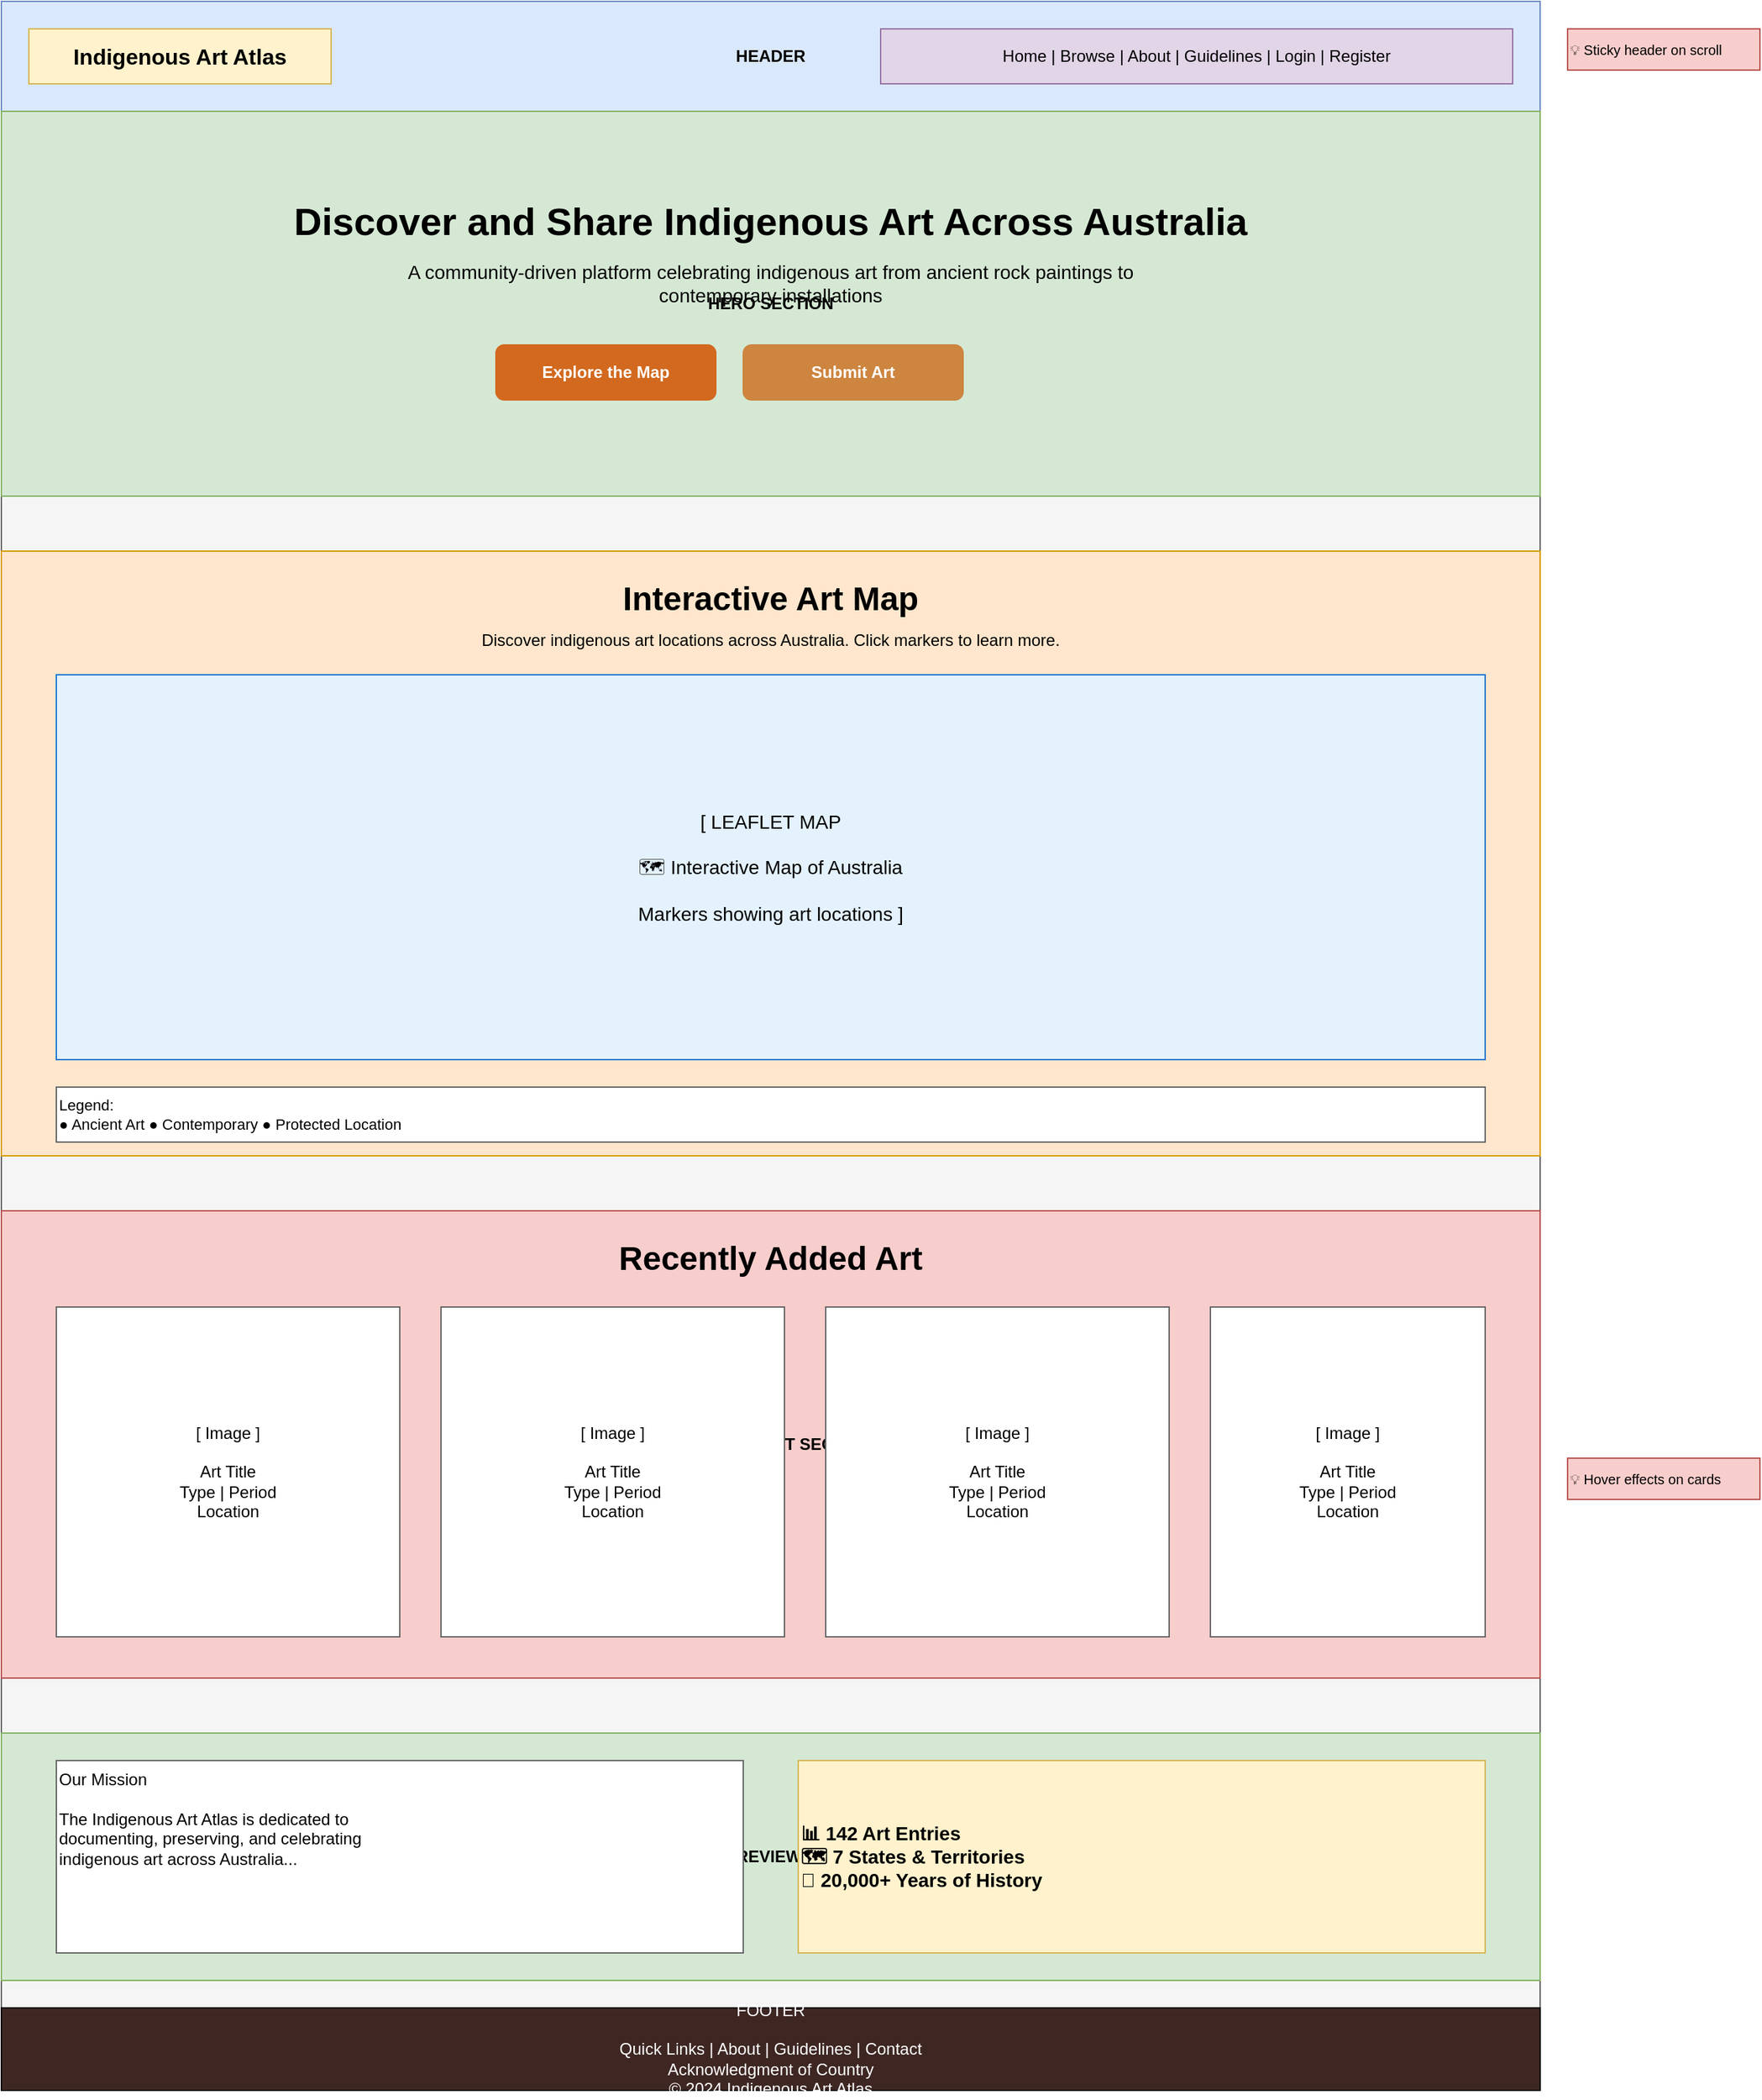 <mxfile>
    <diagram id="homepage" name="Homepage Wireframe">
        <mxGraphModel dx="1434" dy="844" grid="1" gridSize="10" guides="1" tooltips="1" connect="1" arrows="1" fold="1" page="1" pageScale="1" pageWidth="1200" pageHeight="1600" math="0" shadow="0">
            <root>
                <mxCell id="0"/>
                <mxCell id="1" parent="0"/>
                <mxCell id="2" value="" style="rounded=0;whiteSpace=wrap;html=1;fillColor=#f5f5f5;strokeColor=#666666;" vertex="1" parent="1">
                    <mxGeometry x="40" y="40" width="1120" height="1520" as="geometry"/>
                </mxCell>
                <mxCell id="3" value="HEADER" style="rounded=0;whiteSpace=wrap;html=1;fillColor=#dae8fc;strokeColor=#6c8ebf;fontStyle=1" vertex="1" parent="1">
                    <mxGeometry x="40" y="40" width="1120" height="80" as="geometry"/>
                </mxCell>
                <mxCell id="4" value="Indigenous Art Atlas" style="rounded=0;whiteSpace=wrap;html=1;fillColor=#fff2cc;strokeColor=#d6b656;fontStyle=1;fontSize=16;" vertex="1" parent="1">
                    <mxGeometry x="60" y="60" width="220" height="40" as="geometry"/>
                </mxCell>
                <mxCell id="5" value="Home | Browse | About | Guidelines | Login | Register" style="rounded=0;whiteSpace=wrap;html=1;fillColor=#e1d5e7;strokeColor=#9673a6;" vertex="1" parent="1">
                    <mxGeometry x="680" y="60" width="460" height="40" as="geometry"/>
                </mxCell>
                <mxCell id="6" value="HERO SECTION" style="rounded=0;whiteSpace=wrap;html=1;fillColor=#d5e8d4;strokeColor=#82b366;fontStyle=1" vertex="1" parent="1">
                    <mxGeometry x="40" y="120" width="1120" height="280" as="geometry"/>
                </mxCell>
                <mxCell id="7" value="Discover and Share Indigenous Art Across Australia" style="text;html=1;strokeColor=none;fillColor=none;align=center;verticalAlign=middle;whiteSpace=wrap;rounded=0;fontSize=28;fontStyle=1" vertex="1" parent="1">
                    <mxGeometry x="240" y="180" width="720" height="40" as="geometry"/>
                </mxCell>
                <mxCell id="8" value="A community-driven platform celebrating indigenous art from ancient rock paintings to contemporary installations" style="text;html=1;strokeColor=none;fillColor=none;align=center;verticalAlign=middle;whiteSpace=wrap;rounded=0;fontSize=14;" vertex="1" parent="1">
                    <mxGeometry x="300" y="230" width="600" height="30" as="geometry"/>
                </mxCell>
                <mxCell id="9" value="Explore the Map" style="rounded=1;whiteSpace=wrap;html=1;fillColor=#d2691e;strokeColor=#d2691e;fontColor=#ffffff;fontStyle=1" vertex="1" parent="1">
                    <mxGeometry x="400" y="290" width="160" height="40" as="geometry"/>
                </mxCell>
                <mxCell id="10" value="Submit Art" style="rounded=1;whiteSpace=wrap;html=1;fillColor=#cd853f;strokeColor=#cd853f;fontColor=#ffffff;fontStyle=1" vertex="1" parent="1">
                    <mxGeometry x="580" y="290" width="160" height="40" as="geometry"/>
                </mxCell>
                <mxCell id="11" value="INTERACTIVE MAP SECTION" style="rounded=0;whiteSpace=wrap;html=1;fillColor=#ffe6cc;strokeColor=#d79b00;fontStyle=1" vertex="1" parent="1">
                    <mxGeometry x="40" y="440" width="1120" height="440" as="geometry"/>
                </mxCell>
                <mxCell id="12" value="Interactive Art Map" style="text;html=1;strokeColor=none;fillColor=none;align=center;verticalAlign=middle;whiteSpace=wrap;rounded=0;fontSize=24;fontStyle=1" vertex="1" parent="1">
                    <mxGeometry x="440" y="460" width="320" height="30" as="geometry"/>
                </mxCell>
                <mxCell id="13" value="Discover indigenous art locations across Australia. Click markers to learn more." style="text;html=1;strokeColor=none;fillColor=none;align=center;verticalAlign=middle;whiteSpace=wrap;rounded=0;fontSize=12;" vertex="1" parent="1">
                    <mxGeometry x="340" y="495" width="520" height="20" as="geometry"/>
                </mxCell>
                <mxCell id="14" value="[ LEAFLET MAP &#10;&#10;🗺️ Interactive Map of Australia&#10;&#10;Markers showing art locations ]" style="rounded=0;whiteSpace=wrap;html=1;fillColor=#e3f2fd;strokeColor=#1976d2;align=center;fontSize=14;" vertex="1" parent="1">
                    <mxGeometry x="80" y="530" width="1040" height="280" as="geometry"/>
                </mxCell>
                <mxCell id="15" value="Legend:&#10;● Ancient Art  ● Contemporary  ● Protected Location" style="rounded=0;whiteSpace=wrap;html=1;fillColor=#ffffff;strokeColor=#666666;align=left;fontSize=11;" vertex="1" parent="1">
                    <mxGeometry x="80" y="830" width="1040" height="40" as="geometry"/>
                </mxCell>
                <mxCell id="16" value="FEATURED ART SECTION" style="rounded=0;whiteSpace=wrap;html=1;fillColor=#f8cecc;strokeColor=#b85450;fontStyle=1" vertex="1" parent="1">
                    <mxGeometry x="40" y="920" width="1120" height="340" as="geometry"/>
                </mxCell>
                <mxCell id="17" value="Recently Added Art" style="text;html=1;strokeColor=none;fillColor=none;align=center;verticalAlign=middle;whiteSpace=wrap;rounded=0;fontSize=24;fontStyle=1" vertex="1" parent="1">
                    <mxGeometry x="440" y="940" width="320" height="30" as="geometry"/>
                </mxCell>
                <mxCell id="18" value="[ Image ]&#10;&#10;Art Title&#10;Type | Period&#10;Location" style="rounded=0;whiteSpace=wrap;html=1;fillColor=#ffffff;strokeColor=#666666;align=center;" vertex="1" parent="1">
                    <mxGeometry x="80" y="990" width="250" height="240" as="geometry"/>
                </mxCell>
                <mxCell id="19" value="[ Image ]&#10;&#10;Art Title&#10;Type | Period&#10;Location" style="rounded=0;whiteSpace=wrap;html=1;fillColor=#ffffff;strokeColor=#666666;align=center;" vertex="1" parent="1">
                    <mxGeometry x="360" y="990" width="250" height="240" as="geometry"/>
                </mxCell>
                <mxCell id="20" value="[ Image ]&#10;&#10;Art Title&#10;Type | Period&#10;Location" style="rounded=0;whiteSpace=wrap;html=1;fillColor=#ffffff;strokeColor=#666666;align=center;" vertex="1" parent="1">
                    <mxGeometry x="640" y="990" width="250" height="240" as="geometry"/>
                </mxCell>
                <mxCell id="21" value="[ Image ]&#10;&#10;Art Title&#10;Type | Period&#10;Location" style="rounded=0;whiteSpace=wrap;html=1;fillColor=#ffffff;strokeColor=#666666;align=center;" vertex="1" parent="1">
                    <mxGeometry x="920" y="990" width="200" height="240" as="geometry"/>
                </mxCell>
                <mxCell id="22" value="ABOUT PREVIEW SECTION" style="rounded=0;whiteSpace=wrap;html=1;fillColor=#d5e8d4;strokeColor=#82b366;fontStyle=1" vertex="1" parent="1">
                    <mxGeometry x="40" y="1300" width="1120" height="180" as="geometry"/>
                </mxCell>
                <mxCell id="23" value="Our Mission&#10;&#10;The Indigenous Art Atlas is dedicated to&#10;documenting, preserving, and celebrating&#10;indigenous art across Australia..." style="rounded=0;whiteSpace=wrap;html=1;fillColor=#ffffff;strokeColor=#666666;align=left;verticalAlign=top;" vertex="1" parent="1">
                    <mxGeometry x="80" y="1320" width="500" height="140" as="geometry"/>
                </mxCell>
                <mxCell id="24" value="📊 142 Art Entries&#10;🗺️ 7 States &amp; Territories&#10;📅 20,000+ Years of History" style="rounded=0;whiteSpace=wrap;html=1;fillColor=#fff2cc;strokeColor=#d6b656;align=left;fontSize=14;fontStyle=1" vertex="1" parent="1">
                    <mxGeometry x="620" y="1320" width="500" height="140" as="geometry"/>
                </mxCell>
                <mxCell id="25" value="FOOTER&#10;&#10;Quick Links | About | Guidelines | Contact&#10;Acknowledgment of Country&#10;© 2024 Indigenous Art Atlas" style="rounded=0;whiteSpace=wrap;html=1;fillColor=#3e2723;strokeColor=#000000;fontColor=#ffffff;align=center;" vertex="1" parent="1">
                    <mxGeometry x="40" y="1500" width="1120" height="60" as="geometry"/>
                </mxCell>
                <mxCell id="26" value="💡 Sticky header on scroll" style="text;html=1;strokeColor=#b85450;fillColor=#f8cecc;align=left;verticalAlign=middle;whiteSpace=wrap;rounded=0;fontSize=10;" vertex="1" parent="1">
                    <mxGeometry x="1180" y="60" width="140" height="30" as="geometry"/>
                </mxCell>
                <mxCell id="27" value="💡 Hover effects on cards" style="text;html=1;strokeColor=#b85450;fillColor=#f8cecc;align=left;verticalAlign=middle;whiteSpace=wrap;rounded=0;fontSize=10;" vertex="1" parent="1">
                    <mxGeometry x="1180" y="1100" width="140" height="30" as="geometry"/>
                </mxCell>
            </root>
        </mxGraphModel>
    </diagram>
</mxfile>
